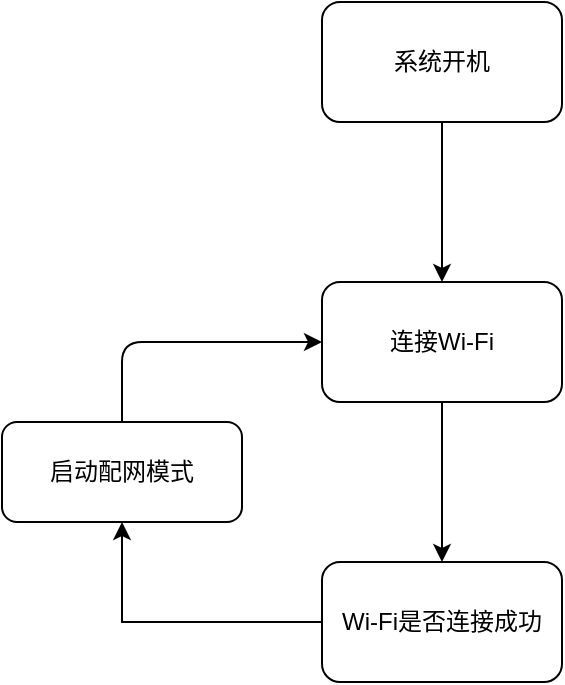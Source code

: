 <mxfile version="12.2.4"><diagram id="m8uhPbfy6wJNuoNP-4eM"><mxGraphModel dx="827" dy="698" grid="1" gridSize="10" guides="1" tooltips="1" connect="1" arrows="1" fold="1" page="1" pageScale="1" pageWidth="827" pageHeight="1169" math="0" shadow="0"><root><mxCell id="0"/><mxCell id="1" parent="0"/><mxCell id="4" value="" style="edgeStyle=orthogonalEdgeStyle;rounded=0;orthogonalLoop=1;jettySize=auto;html=1;" edge="1" parent="1" source="2" target="3"><mxGeometry relative="1" as="geometry"/></mxCell><mxCell id="2" value="系统开机" style="rounded=1;whiteSpace=wrap;html=1;" vertex="1" parent="1"><mxGeometry x="180" y="60" width="120" height="60" as="geometry"/></mxCell><mxCell id="6" value="" style="edgeStyle=orthogonalEdgeStyle;rounded=0;orthogonalLoop=1;jettySize=auto;html=1;" edge="1" parent="1" source="3" target="5"><mxGeometry relative="1" as="geometry"/></mxCell><mxCell id="3" value="连接Wi-Fi" style="rounded=1;whiteSpace=wrap;html=1;" vertex="1" parent="1"><mxGeometry x="180" y="200" width="120" height="60" as="geometry"/></mxCell><mxCell id="9" value="" style="edgeStyle=orthogonalEdgeStyle;rounded=0;orthogonalLoop=1;jettySize=auto;html=1;" edge="1" parent="1" source="5" target="8"><mxGeometry relative="1" as="geometry"/></mxCell><mxCell id="5" value="Wi-Fi是否连接成功" style="rounded=1;whiteSpace=wrap;html=1;" vertex="1" parent="1"><mxGeometry x="180" y="340" width="120" height="60" as="geometry"/></mxCell><mxCell id="8" value="启动配网模式" style="rounded=1;whiteSpace=wrap;html=1;" vertex="1" parent="1"><mxGeometry x="20" y="270" width="120" height="50" as="geometry"/></mxCell><mxCell id="12" value="" style="endArrow=classic;html=1;entryX=0;entryY=0.5;entryDx=0;entryDy=0;" edge="1" parent="1" target="3"><mxGeometry width="50" height="50" relative="1" as="geometry"><mxPoint x="80" y="270" as="sourcePoint"/><mxPoint x="130" y="220" as="targetPoint"/><Array as="points"><mxPoint x="80" y="230"/></Array></mxGeometry></mxCell></root></mxGraphModel></diagram></mxfile>